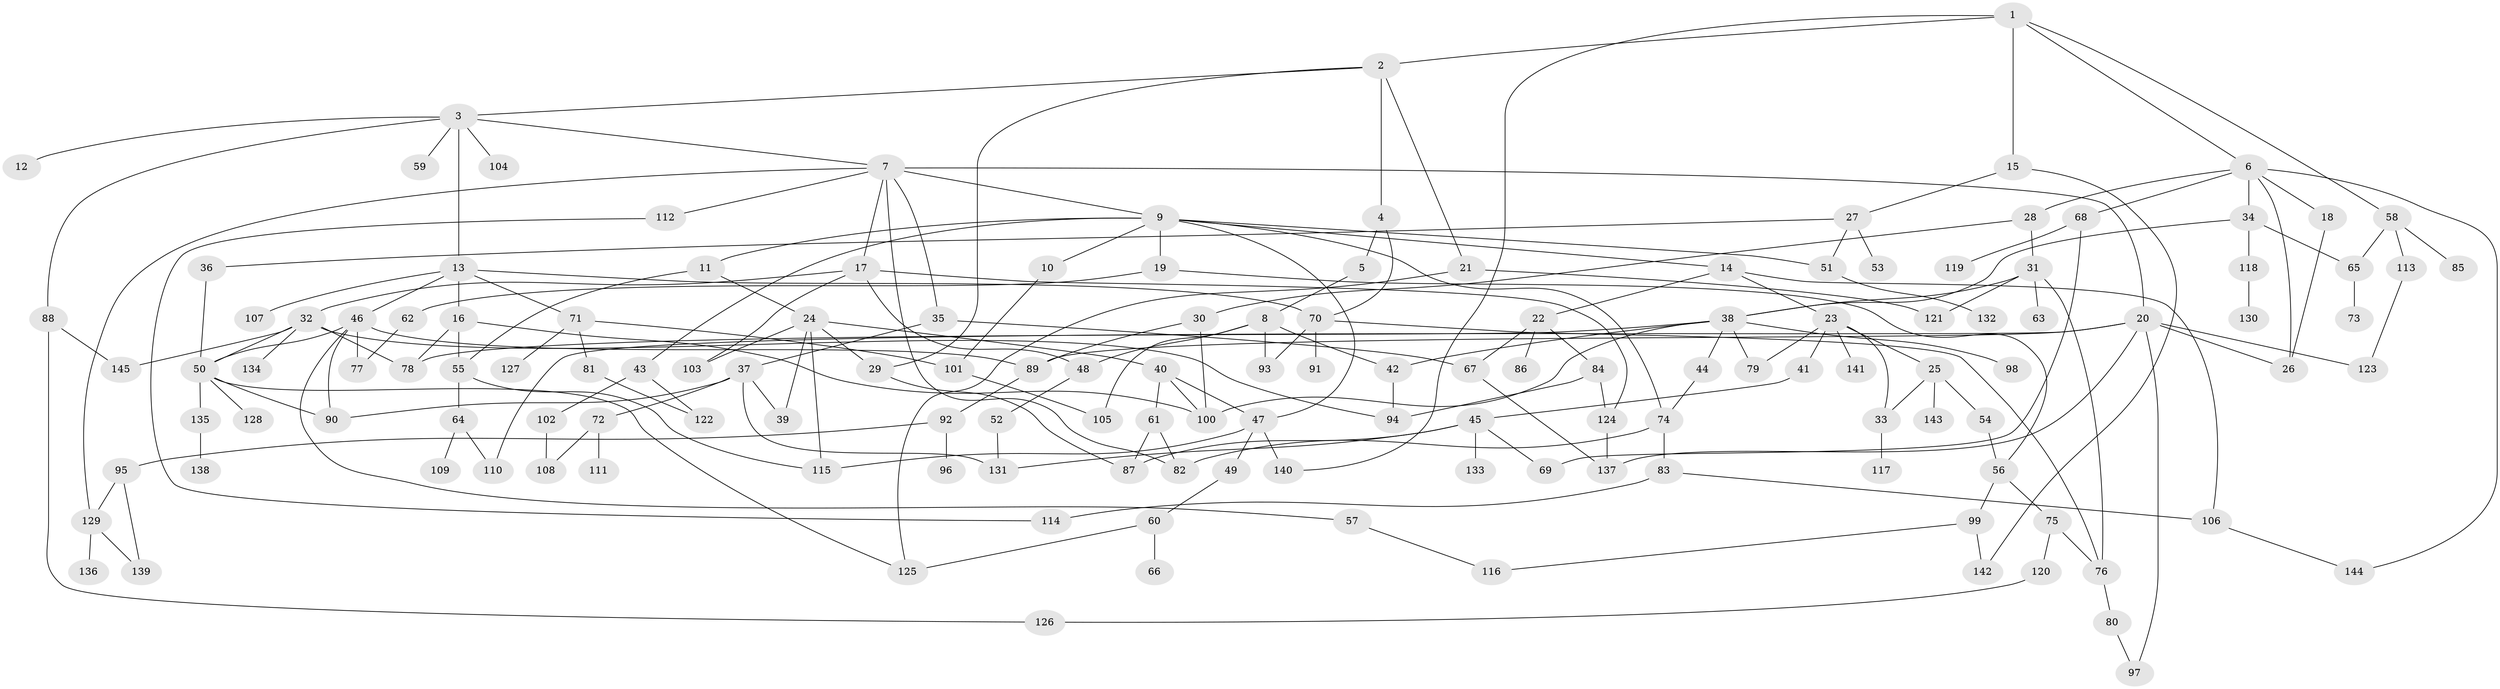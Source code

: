 // coarse degree distribution, {5: 0.06896551724137931, 9: 0.034482758620689655, 6: 0.08045977011494253, 2: 0.20689655172413793, 8: 0.022988505747126436, 11: 0.011494252873563218, 3: 0.26436781609195403, 1: 0.20689655172413793, 4: 0.06896551724137931, 7: 0.011494252873563218, 10: 0.022988505747126436}
// Generated by graph-tools (version 1.1) at 2025/17/03/04/25 18:17:06]
// undirected, 145 vertices, 211 edges
graph export_dot {
graph [start="1"]
  node [color=gray90,style=filled];
  1;
  2;
  3;
  4;
  5;
  6;
  7;
  8;
  9;
  10;
  11;
  12;
  13;
  14;
  15;
  16;
  17;
  18;
  19;
  20;
  21;
  22;
  23;
  24;
  25;
  26;
  27;
  28;
  29;
  30;
  31;
  32;
  33;
  34;
  35;
  36;
  37;
  38;
  39;
  40;
  41;
  42;
  43;
  44;
  45;
  46;
  47;
  48;
  49;
  50;
  51;
  52;
  53;
  54;
  55;
  56;
  57;
  58;
  59;
  60;
  61;
  62;
  63;
  64;
  65;
  66;
  67;
  68;
  69;
  70;
  71;
  72;
  73;
  74;
  75;
  76;
  77;
  78;
  79;
  80;
  81;
  82;
  83;
  84;
  85;
  86;
  87;
  88;
  89;
  90;
  91;
  92;
  93;
  94;
  95;
  96;
  97;
  98;
  99;
  100;
  101;
  102;
  103;
  104;
  105;
  106;
  107;
  108;
  109;
  110;
  111;
  112;
  113;
  114;
  115;
  116;
  117;
  118;
  119;
  120;
  121;
  122;
  123;
  124;
  125;
  126;
  127;
  128;
  129;
  130;
  131;
  132;
  133;
  134;
  135;
  136;
  137;
  138;
  139;
  140;
  141;
  142;
  143;
  144;
  145;
  1 -- 2;
  1 -- 6;
  1 -- 15;
  1 -- 58;
  1 -- 140;
  2 -- 3;
  2 -- 4;
  2 -- 21;
  2 -- 29;
  3 -- 7;
  3 -- 12;
  3 -- 13;
  3 -- 59;
  3 -- 88;
  3 -- 104;
  4 -- 5;
  4 -- 70;
  5 -- 8;
  6 -- 18;
  6 -- 26;
  6 -- 28;
  6 -- 34;
  6 -- 68;
  6 -- 144;
  7 -- 9;
  7 -- 17;
  7 -- 20;
  7 -- 35;
  7 -- 112;
  7 -- 129;
  7 -- 82;
  8 -- 105;
  8 -- 42;
  8 -- 93;
  8 -- 48;
  9 -- 10;
  9 -- 11;
  9 -- 14;
  9 -- 19;
  9 -- 43;
  9 -- 47;
  9 -- 74;
  9 -- 51;
  10 -- 101;
  11 -- 24;
  11 -- 55;
  13 -- 16;
  13 -- 46;
  13 -- 71;
  13 -- 107;
  13 -- 70;
  14 -- 22;
  14 -- 23;
  14 -- 106;
  15 -- 27;
  15 -- 142;
  16 -- 55;
  16 -- 78;
  16 -- 100;
  17 -- 32;
  17 -- 48;
  17 -- 124;
  17 -- 103;
  18 -- 26;
  19 -- 62;
  19 -- 56;
  20 -- 89;
  20 -- 97;
  20 -- 110;
  20 -- 123;
  20 -- 137;
  20 -- 26;
  21 -- 121;
  21 -- 125;
  22 -- 67;
  22 -- 84;
  22 -- 86;
  23 -- 25;
  23 -- 33;
  23 -- 41;
  23 -- 79;
  23 -- 141;
  24 -- 29;
  24 -- 39;
  24 -- 40;
  24 -- 103;
  24 -- 115;
  25 -- 54;
  25 -- 143;
  25 -- 33;
  27 -- 36;
  27 -- 51;
  27 -- 53;
  28 -- 30;
  28 -- 31;
  29 -- 87;
  30 -- 89;
  30 -- 100;
  31 -- 38;
  31 -- 63;
  31 -- 121;
  31 -- 76;
  32 -- 134;
  32 -- 50;
  32 -- 145;
  32 -- 94;
  32 -- 78;
  33 -- 117;
  34 -- 118;
  34 -- 38;
  34 -- 65;
  35 -- 37;
  35 -- 67;
  36 -- 50;
  37 -- 72;
  37 -- 90;
  37 -- 39;
  37 -- 131;
  38 -- 42;
  38 -- 44;
  38 -- 98;
  38 -- 100;
  38 -- 79;
  38 -- 78;
  40 -- 61;
  40 -- 47;
  40 -- 100;
  41 -- 45;
  42 -- 94;
  43 -- 102;
  43 -- 122;
  44 -- 74;
  45 -- 69;
  45 -- 87;
  45 -- 133;
  45 -- 131;
  46 -- 57;
  46 -- 90;
  46 -- 77;
  46 -- 50;
  46 -- 89;
  47 -- 49;
  47 -- 140;
  47 -- 115;
  48 -- 52;
  49 -- 60;
  50 -- 128;
  50 -- 135;
  50 -- 125;
  50 -- 90;
  51 -- 132;
  52 -- 131;
  54 -- 56;
  55 -- 64;
  55 -- 115;
  56 -- 75;
  56 -- 99;
  57 -- 116;
  58 -- 65;
  58 -- 85;
  58 -- 113;
  60 -- 66;
  60 -- 125;
  61 -- 82;
  61 -- 87;
  62 -- 77;
  64 -- 109;
  64 -- 110;
  65 -- 73;
  67 -- 137;
  68 -- 119;
  68 -- 69;
  70 -- 76;
  70 -- 91;
  70 -- 93;
  71 -- 81;
  71 -- 101;
  71 -- 127;
  72 -- 108;
  72 -- 111;
  74 -- 83;
  74 -- 82;
  75 -- 120;
  75 -- 76;
  76 -- 80;
  80 -- 97;
  81 -- 122;
  83 -- 114;
  83 -- 106;
  84 -- 124;
  84 -- 94;
  88 -- 126;
  88 -- 145;
  89 -- 92;
  92 -- 95;
  92 -- 96;
  95 -- 129;
  95 -- 139;
  99 -- 116;
  99 -- 142;
  101 -- 105;
  102 -- 108;
  106 -- 144;
  112 -- 114;
  113 -- 123;
  118 -- 130;
  120 -- 126;
  124 -- 137;
  129 -- 136;
  129 -- 139;
  135 -- 138;
}
